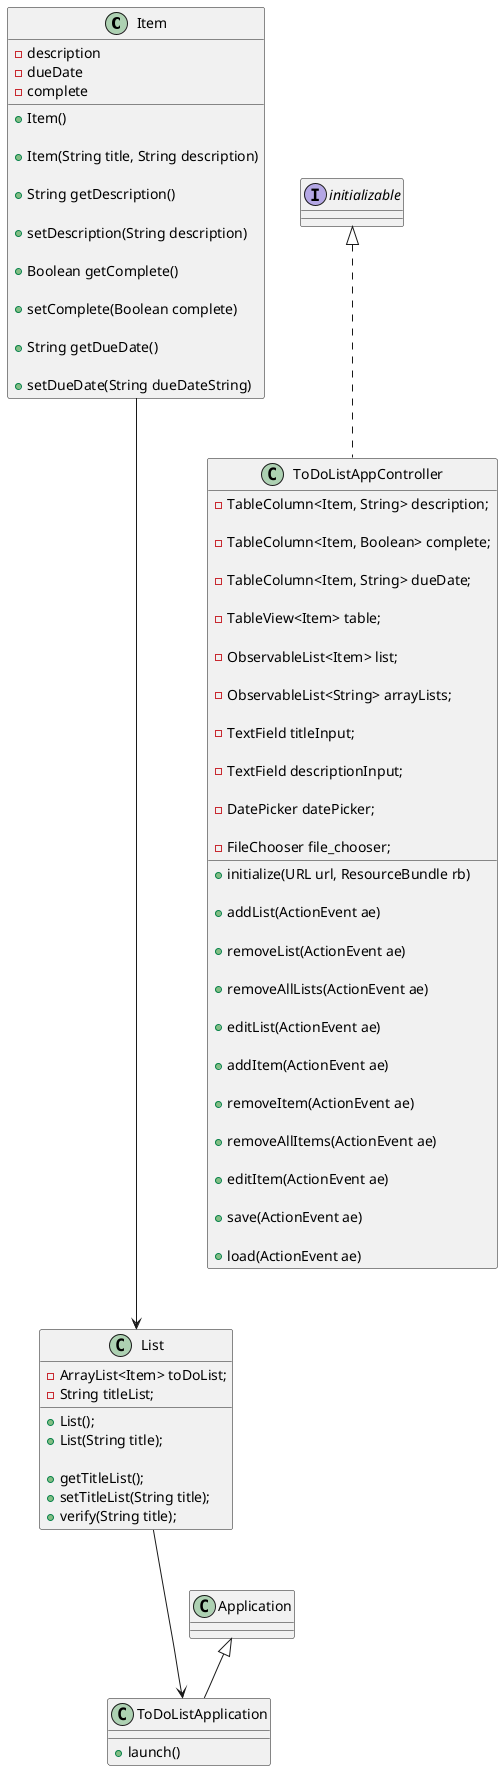 @startuml
class Item{
- description
- dueDate
- complete

+ Item()

+ Item(String title, String description)

+ String getDescription()

+ setDescription(String description)

+ Boolean getComplete()

+ setComplete(Boolean complete)

+ String getDueDate()

+ setDueDate(String dueDateString)

}



class ToDoListAppController implements initializable{

- TableColumn<Item, String> description;

- TableColumn<Item, Boolean> complete;

- TableColumn<Item, String> dueDate;

- TableView<Item> table;

- ObservableList<Item> list;

-ObservableList<String> arrayLists;

- TextField titleInput;

- TextField descriptionInput;

- DatePicker datePicker;

- FileChooser file_chooser;

+ initialize(URL url, ResourceBundle rb)

+ addList(ActionEvent ae)

+ removeList(ActionEvent ae)

+ removeAllLists(ActionEvent ae)

+ editList(ActionEvent ae)

+ addItem(ActionEvent ae)

+ removeItem(ActionEvent ae)

+ removeAllItems(ActionEvent ae)

+ editItem(ActionEvent ae)

+ save(ActionEvent ae)

+ load(ActionEvent ae)

 }

 class List{

 -ArrayList<Item> toDoList;
 -String titleList;

 +List();
 +List(String title);

 +getTitleList();
 +setTitleList(String title);
 +verify(String title);
 }

class ToDoListApplication extends Application{
+launch()
}

 Item ---> List
 List ---> ToDoListApplication



@enduml